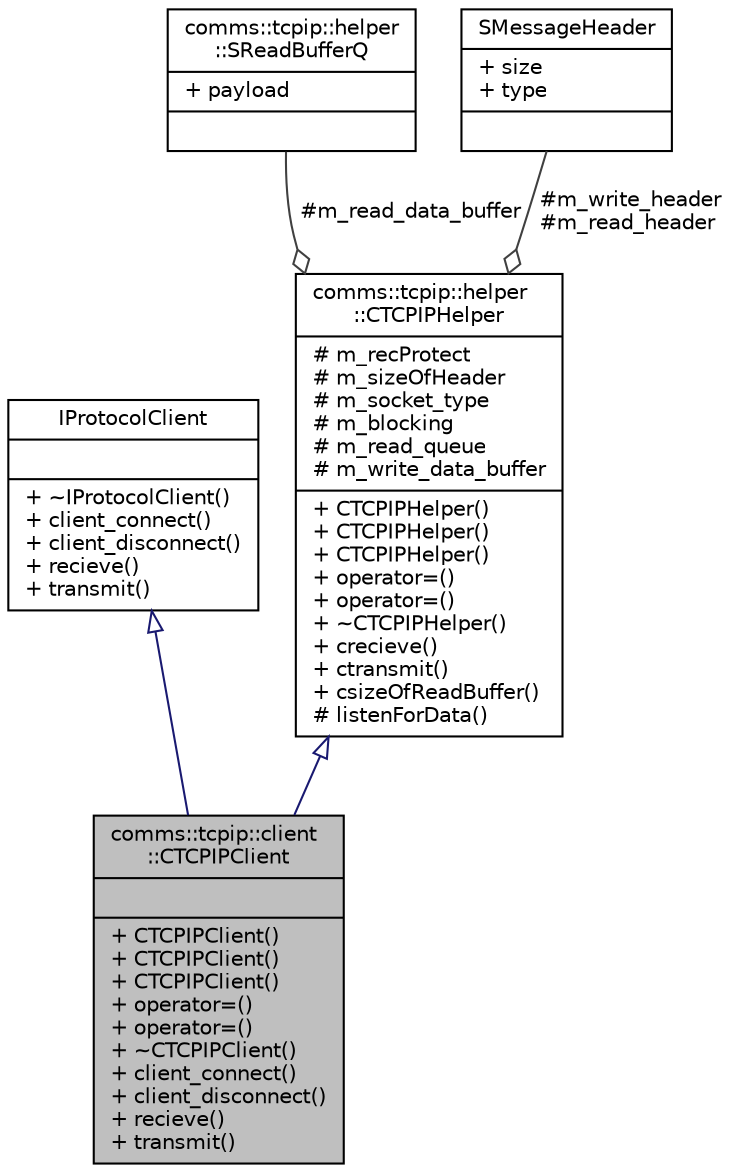 digraph "comms::tcpip::client::CTCPIPClient"
{
 // LATEX_PDF_SIZE
  edge [fontname="Helvetica",fontsize="10",labelfontname="Helvetica",labelfontsize="10"];
  node [fontname="Helvetica",fontsize="10",shape=record];
  Node1 [label="{comms::tcpip::client\l::CTCPIPClient\n||+ CTCPIPClient()\l+ CTCPIPClient()\l+ CTCPIPClient()\l+ operator=()\l+ operator=()\l+ ~CTCPIPClient()\l+ client_connect()\l+ client_disconnect()\l+ recieve()\l+ transmit()\l}",height=0.2,width=0.4,color="black", fillcolor="grey75", style="filled", fontcolor="black",tooltip=" "];
  Node2 -> Node1 [dir="back",color="midnightblue",fontsize="10",style="solid",arrowtail="onormal",fontname="Helvetica"];
  Node2 [label="{IProtocolClient\n||+ ~IProtocolClient()\l+ client_connect()\l+ client_disconnect()\l+ recieve()\l+ transmit()\l}",height=0.2,width=0.4,color="black", fillcolor="white", style="filled",URL="$classIProtocolClient.html",tooltip=" "];
  Node3 -> Node1 [dir="back",color="midnightblue",fontsize="10",style="solid",arrowtail="onormal",fontname="Helvetica"];
  Node3 [label="{comms::tcpip::helper\l::CTCPIPHelper\n|# m_recProtect\l# m_sizeOfHeader\l# m_socket_type\l# m_blocking\l# m_read_queue\l# m_write_data_buffer\l|+ CTCPIPHelper()\l+ CTCPIPHelper()\l+ CTCPIPHelper()\l+ operator=()\l+ operator=()\l+ ~CTCPIPHelper()\l+ crecieve()\l+ ctransmit()\l+ csizeOfReadBuffer()\l# listenForData()\l}",height=0.2,width=0.4,color="black", fillcolor="white", style="filled",URL="$classcomms_1_1tcpip_1_1helper_1_1CTCPIPHelper.html",tooltip=" "];
  Node4 -> Node3 [color="grey25",fontsize="10",style="solid",label=" #m_read_data_buffer" ,arrowhead="odiamond",fontname="Helvetica"];
  Node4 [label="{comms::tcpip::helper\l::SReadBufferQ\n|+ payload\l|}",height=0.2,width=0.4,color="black", fillcolor="white", style="filled",URL="$structcomms_1_1tcpip_1_1helper_1_1SReadBufferQ.html",tooltip=" "];
  Node5 -> Node3 [color="grey25",fontsize="10",style="solid",label=" #m_write_header\n#m_read_header" ,arrowhead="odiamond",fontname="Helvetica"];
  Node5 [label="{SMessageHeader\n|+ size\l+ type\l|}",height=0.2,width=0.4,color="black", fillcolor="white", style="filled",URL="$structSMessageHeader.html",tooltip=" "];
}
